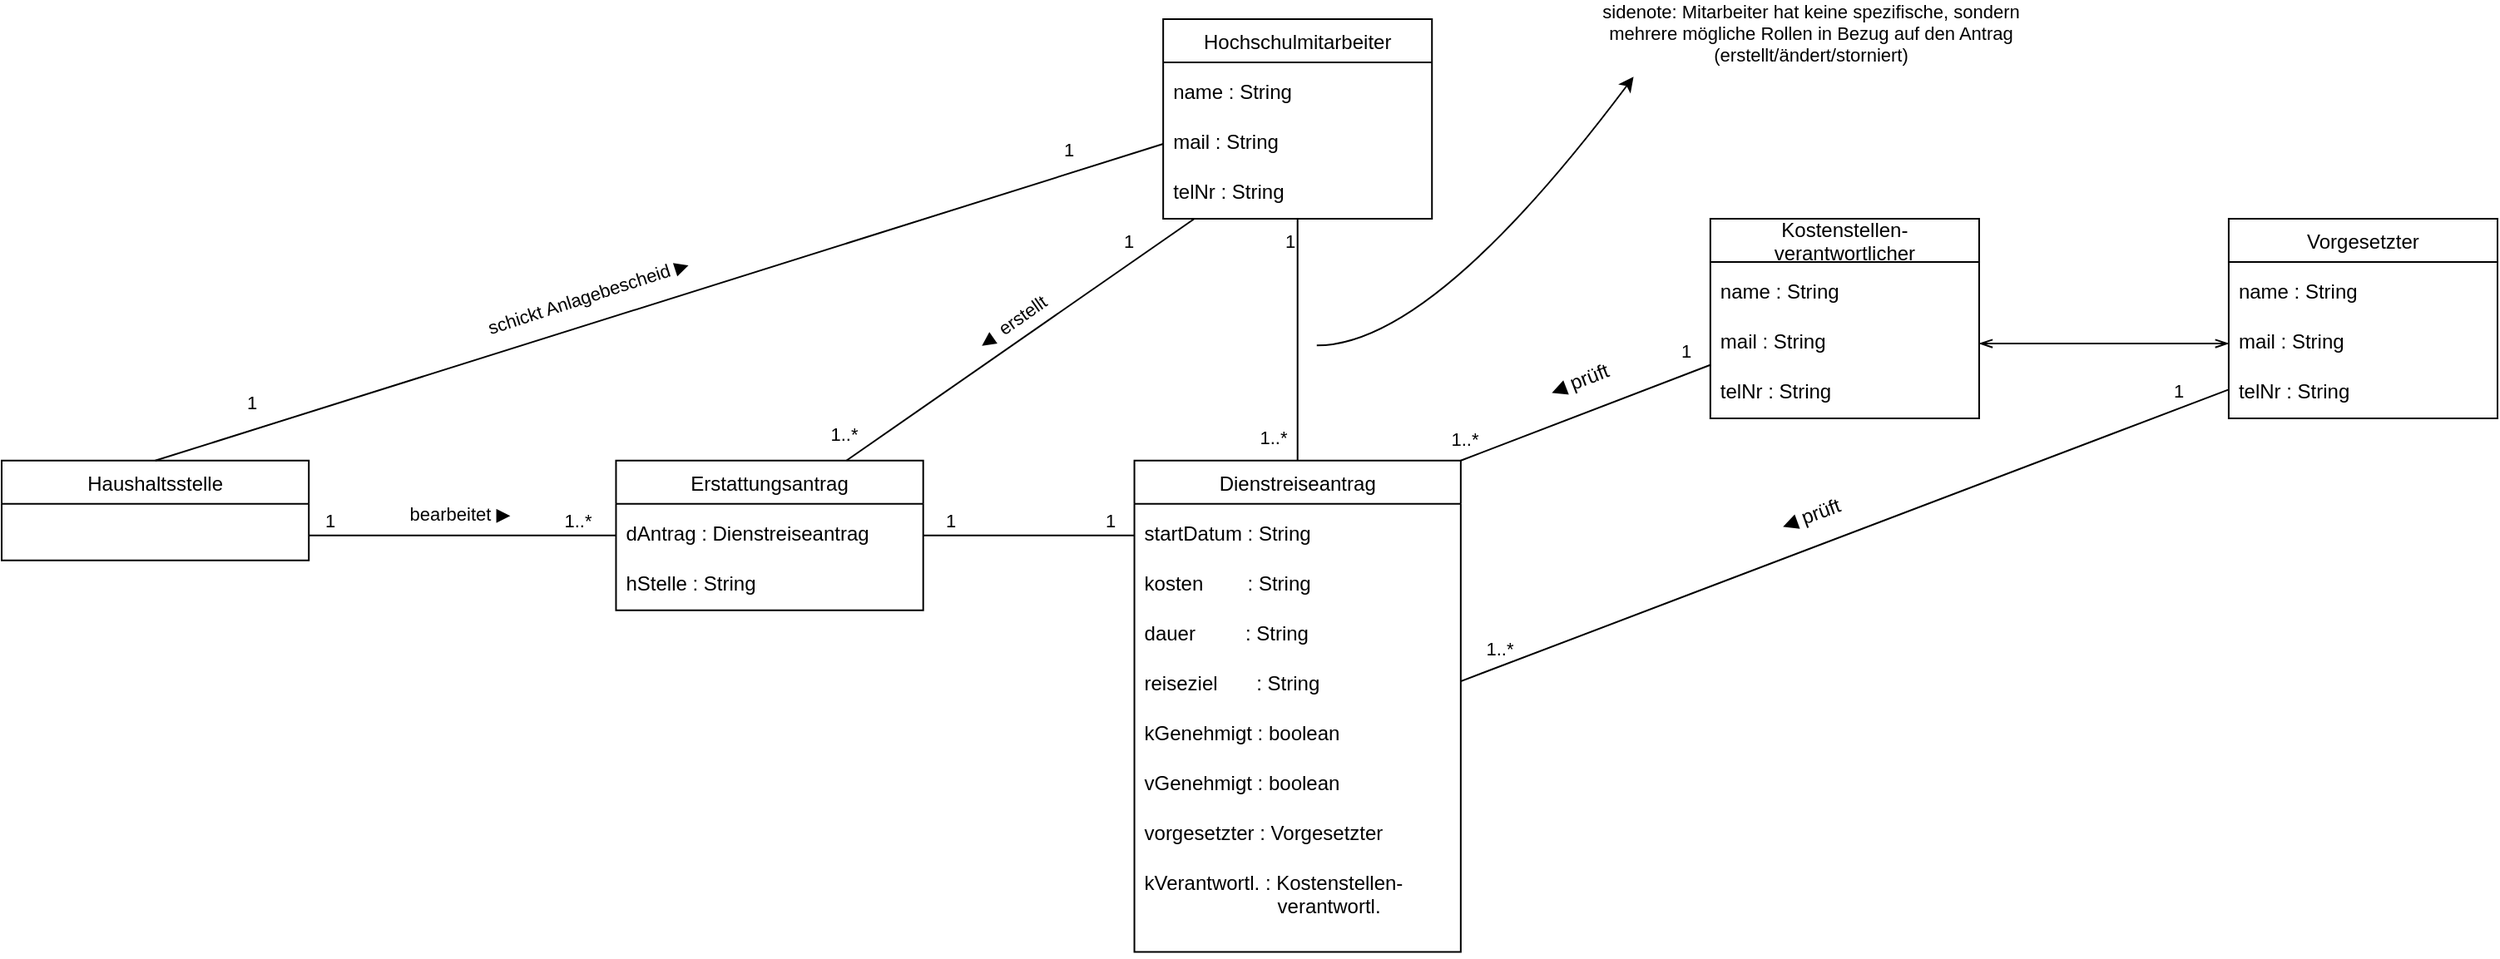 <mxfile version="20.7.4" type="device"><diagram id="HwiEDQGAKOgh0EpWq_3J" name="Page-1"><mxGraphModel dx="3950" dy="955" grid="1" gridSize="10" guides="1" tooltips="1" connect="1" arrows="1" fold="1" page="1" pageScale="2" pageWidth="1100" pageHeight="850" math="0" shadow="0"><root><mxCell id="0"/><mxCell id="1" parent="0"/><mxCell id="CAPo4g4hAoXLJS9pls1l-80" value="" style="group;aspect=fixed;" vertex="1" connectable="0" parent="1"><mxGeometry x="-1830" y="560" width="1500" height="572.22" as="geometry"/></mxCell><mxCell id="2" value="Hochschulmitarbeiter" style="swimlane;fontStyle=0;childLayout=stackLayout;horizontal=1;startSize=26;fillColor=none;horizontalStack=0;resizeParent=1;resizeParentMax=0;resizeLast=0;collapsible=1;marginBottom=0;container=0;" parent="CAPo4g4hAoXLJS9pls1l-80" vertex="1"><mxGeometry x="698.077" y="11.537" width="161.538" height="119.982" as="geometry"/></mxCell><mxCell id="6" value="Dienstreiseantrag" style="swimlane;fontStyle=0;childLayout=stackLayout;horizontal=1;startSize=26;fillColor=none;horizontalStack=0;resizeParent=1;resizeParentMax=0;resizeLast=0;collapsible=1;marginBottom=0;container=0;" parent="CAPo4g4hAoXLJS9pls1l-80" vertex="1"><mxGeometry x="680.769" y="276.881" width="196.154" height="295.339" as="geometry"/></mxCell><mxCell id="40" style="edgeStyle=none;html=0;labelBorderColor=default;startArrow=none;startFill=0;endArrow=none;endFill=0;entryX=0.5;entryY=0;entryDx=0;entryDy=0;" parent="CAPo4g4hAoXLJS9pls1l-80" source="2" target="6" edge="1"><mxGeometry relative="1" as="geometry"><mxPoint x="778.846" y="161.514" as="sourcePoint"/><mxPoint x="778.846" y="230.734" as="targetPoint"/></mxGeometry></mxCell><mxCell id="42" value="&lt;font style=&quot;font-size: 11px&quot;&gt;1&lt;/font&gt;" style="edgeLabel;html=1;align=center;verticalAlign=middle;resizable=0;points=[];fontSize=14;container=0;" parent="40" vertex="1" connectable="0"><mxGeometry x="-0.409" relative="1" as="geometry"><mxPoint x="-5" y="-31" as="offset"/></mxGeometry></mxCell><mxCell id="43" value="1..*" style="edgeLabel;html=1;align=center;verticalAlign=middle;resizable=0;points=[];fontSize=11;container=0;" parent="40" vertex="1" connectable="0"><mxGeometry x="0.617" y="1" relative="1" as="geometry"><mxPoint x="-16" y="14" as="offset"/></mxGeometry></mxCell><mxCell id="15" value="Erstattungsantrag" style="swimlane;fontStyle=0;childLayout=stackLayout;horizontal=1;startSize=26;fillColor=none;horizontalStack=0;resizeParent=1;resizeParentMax=0;resizeLast=0;collapsible=1;marginBottom=0;container=0;" parent="CAPo4g4hAoXLJS9pls1l-80" vertex="1"><mxGeometry x="369.231" y="276.881" width="184.615" height="89.986" as="geometry"/></mxCell><mxCell id="19" value="Kostenstellen-&#10;verantwortlicher" style="swimlane;fontStyle=0;childLayout=stackLayout;horizontal=1;startSize=26;fillColor=none;horizontalStack=0;resizeParent=1;resizeParentMax=0;resizeLast=0;collapsible=1;marginBottom=0;container=0;" parent="CAPo4g4hAoXLJS9pls1l-80" vertex="1"><mxGeometry x="1026.923" y="131.518" width="161.538" height="119.982" as="geometry"/></mxCell><mxCell id="23" value="Vorgesetzter" style="swimlane;fontStyle=0;childLayout=stackLayout;horizontal=1;startSize=26;fillColor=none;horizontalStack=0;resizeParent=1;resizeParentMax=0;resizeLast=0;collapsible=1;marginBottom=0;container=0;" parent="CAPo4g4hAoXLJS9pls1l-80" vertex="1"><mxGeometry x="1338.462" y="131.518" width="161.538" height="119.982" as="geometry"/></mxCell><object label="" id="29"><mxCell style="edgeStyle=none;html=1;entryX=1;entryY=0.5;entryDx=0;entryDy=0;startArrow=none;startFill=0;endArrow=none;endFill=0;exitX=0;exitY=0.5;exitDx=0;exitDy=0;textDirection=ltr;verticalAlign=middle;horizontal=1;" parent="CAPo4g4hAoXLJS9pls1l-80" edge="1"><mxGeometry relative="1" as="geometry"><mxPoint x="1338.462" y="234.195" as="sourcePoint"/><mxPoint x="876.923" y="409.553" as="targetPoint"/></mxGeometry></mxCell></object><mxCell id="57" value="1..*" style="edgeLabel;html=1;align=center;verticalAlign=middle;resizable=0;points=[];fontSize=11;container=0;" parent="29" vertex="1" connectable="0"><mxGeometry x="0.571" y="3" relative="1" as="geometry"><mxPoint x="-77" y="15" as="offset"/></mxGeometry></mxCell><mxCell id="58" value="1" style="edgeLabel;html=1;align=center;verticalAlign=middle;resizable=0;points=[];fontSize=11;container=0;" parent="29" vertex="1" connectable="0"><mxGeometry x="-0.658" y="2" relative="1" as="geometry"><mxPoint x="48" y="-31" as="offset"/></mxGeometry></mxCell><mxCell id="32" value="" style="edgeStyle=none;exitX=0;exitY=-0.071;exitDx=0;exitDy=0;entryX=1;entryY=0;entryDx=0;entryDy=0;startArrow=none;startFill=0;endArrow=none;endFill=0;verticalAlign=middle;textDirection=ltr;labelBorderColor=default;exitPerimeter=0;" parent="CAPo4g4hAoXLJS9pls1l-80" source="22" target="6" edge="1"><mxGeometry relative="1" as="geometry"/></mxCell><mxCell id="55" value="1" style="edgeLabel;html=1;align=center;verticalAlign=middle;resizable=0;points=[];fontSize=11;container=0;" parent="32" vertex="1" connectable="0"><mxGeometry x="-0.381" relative="1" as="geometry"><mxPoint x="31" y="-26" as="offset"/></mxGeometry></mxCell><mxCell id="56" value="1..*" style="edgeLabel;html=1;align=center;verticalAlign=middle;resizable=0;points=[];fontSize=11;container=0;" parent="32" vertex="1" connectable="0"><mxGeometry x="0.804" y="2" relative="1" as="geometry"><mxPoint x="-13" y="-9" as="offset"/></mxGeometry></mxCell><mxCell id="33" value="◀ prüft" style="text;html=1;align=center;verticalAlign=middle;resizable=0;points=[];autosize=1;strokeColor=none;fillColor=none;rotation=339;container=0;" parent="CAPo4g4hAoXLJS9pls1l-80" vertex="1"><mxGeometry x="923.077" y="219.197" width="50" height="20" as="geometry"/></mxCell><mxCell id="38" value="◀ prüft" style="text;html=1;align=center;verticalAlign=middle;resizable=0;points=[];autosize=1;strokeColor=none;fillColor=none;rotation=340;container=0;" parent="CAPo4g4hAoXLJS9pls1l-80" vertex="1"><mxGeometry x="1061.538" y="299.954" width="50" height="20" as="geometry"/></mxCell><mxCell id="44" value="Haushaltsstelle" style="swimlane;fontStyle=0;childLayout=stackLayout;horizontal=1;startSize=26;fillColor=none;horizontalStack=0;resizeParent=1;resizeParentMax=0;resizeLast=0;collapsible=1;marginBottom=0;container=0;" parent="CAPo4g4hAoXLJS9pls1l-80" vertex="1"><mxGeometry y="276.881" width="184.615" height="59.991" as="geometry"/></mxCell><mxCell id="68" style="edgeStyle=none;html=0;exitX=0;exitY=0.5;exitDx=0;exitDy=0;entryX=1;entryY=0.75;entryDx=0;entryDy=0;labelBorderColor=default;fontSize=11;startArrow=none;startFill=0;endArrow=none;endFill=0;" parent="CAPo4g4hAoXLJS9pls1l-80" source="16" target="44" edge="1"><mxGeometry relative="1" as="geometry"/></mxCell><mxCell id="69" value="bearbeitet ▶" style="edgeLabel;html=1;align=center;verticalAlign=middle;resizable=0;points=[];fontSize=11;container=0;" parent="68" vertex="1" connectable="0"><mxGeometry x="0.197" relative="1" as="geometry"><mxPoint x="16" y="-13" as="offset"/></mxGeometry></mxCell><mxCell id="70" value="1" style="edgeLabel;html=1;align=center;verticalAlign=middle;resizable=0;points=[];fontSize=11;container=0;" parent="68" vertex="1" connectable="0"><mxGeometry x="0.815" relative="1" as="geometry"><mxPoint x="-5" y="-9" as="offset"/></mxGeometry></mxCell><mxCell id="71" value="1..*" style="edgeLabel;html=1;align=center;verticalAlign=middle;resizable=0;points=[];fontSize=11;container=0;" parent="68" vertex="1" connectable="0"><mxGeometry x="-0.751" y="-1" relative="1" as="geometry"><mxPoint y="-8" as="offset"/></mxGeometry></mxCell><mxCell id="75" value="" style="endArrow=classic;html=1;labelBorderColor=default;fontSize=11;curved=1;" parent="CAPo4g4hAoXLJS9pls1l-80" edge="1"><mxGeometry width="50" height="50" relative="1" as="geometry"><mxPoint x="790.385" y="207.66" as="sourcePoint"/><mxPoint x="980.769" y="46.147" as="targetPoint"/><Array as="points"><mxPoint x="859.615" y="207.66"/></Array></mxGeometry></mxCell><mxCell id="76" value="sidenote: Mitarbeiter hat keine spezifische, sondern&lt;br&gt;mehrere mögliche Rollen in Bezug auf den Antrag&lt;br&gt;(erstellt/ändert/storniert)" style="text;html=1;align=center;verticalAlign=middle;resizable=0;points=[];autosize=1;strokeColor=none;fillColor=none;fontSize=11;container=0;" parent="CAPo4g4hAoXLJS9pls1l-80" vertex="1"><mxGeometry x="951.923" width="270" height="40" as="geometry"/></mxCell><mxCell id="3" value="name : String" style="text;strokeColor=none;fillColor=none;align=left;verticalAlign=top;spacingLeft=4;spacingRight=4;overflow=hidden;rotatable=0;points=[[0,0.5],[1,0.5]];portConstraint=eastwest;container=0;" parent="CAPo4g4hAoXLJS9pls1l-80" vertex="1"><mxGeometry x="698.077" y="41.532" width="161.538" height="29.995" as="geometry"/></mxCell><mxCell id="4" value="mail : String" style="text;strokeColor=none;fillColor=none;align=left;verticalAlign=top;spacingLeft=4;spacingRight=4;overflow=hidden;rotatable=0;points=[[0,0.5],[1,0.5]];portConstraint=eastwest;container=0;" parent="CAPo4g4hAoXLJS9pls1l-80" vertex="1"><mxGeometry x="698.077" y="71.527" width="161.538" height="29.995" as="geometry"/></mxCell><mxCell id="48" style="edgeStyle=none;html=0;exitX=0.5;exitY=0;exitDx=0;exitDy=0;entryX=0;entryY=0.5;entryDx=0;entryDy=0;labelBorderColor=default;fontSize=11;startArrow=none;startFill=0;endArrow=none;endFill=0;" parent="CAPo4g4hAoXLJS9pls1l-80" source="44" target="4" edge="1"><mxGeometry relative="1" as="geometry"/></mxCell><mxCell id="53" value="1" style="edgeLabel;html=1;align=center;verticalAlign=middle;resizable=0;points=[];fontSize=11;container=0;" parent="48" vertex="1" connectable="0"><mxGeometry x="0.192" y="1" relative="1" as="geometry"><mxPoint x="-303" y="79" as="offset"/></mxGeometry></mxCell><mxCell id="54" value="1" style="edgeLabel;html=1;align=center;verticalAlign=middle;resizable=0;points=[];fontSize=11;container=0;" parent="48" vertex="1" connectable="0"><mxGeometry x="0.352" y="3" relative="1" as="geometry"><mxPoint x="140" y="-56" as="offset"/></mxGeometry></mxCell><mxCell id="59" value="schickt Anlagebescheid ▶" style="edgeLabel;html=1;align=center;verticalAlign=middle;resizable=0;points=[];fontSize=11;rotation=342;container=0;" parent="48" vertex="1" connectable="0"><mxGeometry x="-0.252" relative="1" as="geometry"><mxPoint x="33" y="-28" as="offset"/></mxGeometry></mxCell><mxCell id="5" value="telNr : String" style="text;strokeColor=none;fillColor=none;align=left;verticalAlign=top;spacingLeft=4;spacingRight=4;overflow=hidden;rotatable=0;points=[[0,0.5],[1,0.5]];portConstraint=eastwest;container=0;" parent="CAPo4g4hAoXLJS9pls1l-80" vertex="1"><mxGeometry x="698.077" y="101.523" width="161.538" height="29.995" as="geometry"/></mxCell><mxCell id="49" style="edgeStyle=none;html=0;exitX=0.75;exitY=0;exitDx=0;exitDy=0;entryX=0.115;entryY=1.003;entryDx=0;entryDy=0;entryPerimeter=0;labelBorderColor=default;fontSize=11;startArrow=none;startFill=0;endArrow=none;endFill=0;" parent="CAPo4g4hAoXLJS9pls1l-80" source="15" target="5" edge="1"><mxGeometry relative="1" as="geometry"/></mxCell><mxCell id="50" value="1" style="edgeLabel;html=1;align=center;verticalAlign=middle;resizable=0;points=[];fontSize=11;container=0;" parent="49" vertex="1" connectable="0"><mxGeometry x="0.319" y="2" relative="1" as="geometry"><mxPoint x="32" y="-35" as="offset"/></mxGeometry></mxCell><mxCell id="51" value="1..*" style="edgeLabel;html=1;align=center;verticalAlign=middle;resizable=0;points=[];fontSize=11;container=0;" parent="49" vertex="1" connectable="0"><mxGeometry x="-0.408" y="-4" relative="1" as="geometry"><mxPoint x="-66" y="24" as="offset"/></mxGeometry></mxCell><mxCell id="52" value="◀&amp;nbsp; erstellt" style="edgeLabel;html=1;align=center;verticalAlign=middle;resizable=0;points=[];fontSize=11;rotation=325;container=0;" parent="49" vertex="1" connectable="0"><mxGeometry x="0.371" y="1" relative="1" as="geometry"><mxPoint x="-44" y="17" as="offset"/></mxGeometry></mxCell><mxCell id="7" value="startDatum : String" style="text;strokeColor=none;fillColor=none;align=left;verticalAlign=top;spacingLeft=4;spacingRight=4;overflow=hidden;rotatable=0;points=[[0,0.5],[1,0.5]];portConstraint=eastwest;container=0;" parent="CAPo4g4hAoXLJS9pls1l-80" vertex="1"><mxGeometry x="680.769" y="306.876" width="196.154" height="29.995" as="geometry"/></mxCell><mxCell id="8" value="kosten        : String" style="text;strokeColor=none;fillColor=none;align=left;verticalAlign=top;spacingLeft=4;spacingRight=4;overflow=hidden;rotatable=0;points=[[0,0.5],[1,0.5]];portConstraint=eastwest;container=0;" parent="CAPo4g4hAoXLJS9pls1l-80" vertex="1"><mxGeometry x="680.769" y="336.871" width="196.154" height="29.995" as="geometry"/></mxCell><mxCell id="64" value="dauer         : String         " style="text;strokeColor=none;fillColor=none;align=left;verticalAlign=top;spacingLeft=4;spacingRight=4;overflow=hidden;rotatable=0;points=[[0,0.5],[1,0.5]];portConstraint=eastwest;container=0;" parent="CAPo4g4hAoXLJS9pls1l-80" vertex="1"><mxGeometry x="680.769" y="366.867" width="196.154" height="29.995" as="geometry"/></mxCell><mxCell id="9" value="reiseziel       : String         " style="text;strokeColor=none;fillColor=none;align=left;verticalAlign=top;spacingLeft=4;spacingRight=4;overflow=hidden;rotatable=0;points=[[0,0.5],[1,0.5]];portConstraint=eastwest;container=0;" parent="CAPo4g4hAoXLJS9pls1l-80" vertex="1"><mxGeometry x="680.769" y="396.862" width="196.154" height="29.995" as="geometry"/></mxCell><mxCell id="10" value="kGenehmigt : boolean" style="text;strokeColor=none;fillColor=none;align=left;verticalAlign=top;spacingLeft=4;spacingRight=4;overflow=hidden;rotatable=0;points=[[0,0.5],[1,0.5]];portConstraint=eastwest;container=0;" parent="CAPo4g4hAoXLJS9pls1l-80" vertex="1"><mxGeometry x="680.769" y="426.858" width="196.154" height="29.995" as="geometry"/></mxCell><mxCell id="11" value="vGenehmigt : boolean" style="text;strokeColor=none;fillColor=none;align=left;verticalAlign=top;spacingLeft=4;spacingRight=4;overflow=hidden;rotatable=0;points=[[0,0.5],[1,0.5]];portConstraint=eastwest;container=0;" parent="CAPo4g4hAoXLJS9pls1l-80" vertex="1"><mxGeometry x="680.769" y="456.853" width="196.154" height="29.995" as="geometry"/></mxCell><mxCell id="12" value="vorgesetzter : Vorgesetzter" style="text;strokeColor=none;fillColor=none;align=left;verticalAlign=top;spacingLeft=4;spacingRight=4;overflow=hidden;rotatable=0;points=[[0,0.5],[1,0.5]];portConstraint=eastwest;container=0;" parent="CAPo4g4hAoXLJS9pls1l-80" vertex="1"><mxGeometry x="680.769" y="486.848" width="196.154" height="29.995" as="geometry"/></mxCell><mxCell id="13" value="kVerantwortl. : Kostenstellen-&#10;                        verantwortl." style="text;strokeColor=none;fillColor=none;align=left;verticalAlign=top;spacingLeft=4;spacingRight=4;overflow=hidden;rotatable=0;points=[[0,0.5],[1,0.5]];portConstraint=eastwest;container=0;" parent="CAPo4g4hAoXLJS9pls1l-80" vertex="1"><mxGeometry x="680.769" y="516.844" width="196.154" height="55.376" as="geometry"/></mxCell><mxCell id="16" value="dAntrag : Dienstreiseantrag" style="text;strokeColor=none;fillColor=none;align=left;verticalAlign=top;spacingLeft=4;spacingRight=4;overflow=hidden;rotatable=0;points=[[0,0.5],[1,0.5]];portConstraint=eastwest;container=0;" parent="CAPo4g4hAoXLJS9pls1l-80" vertex="1"><mxGeometry x="369.231" y="306.876" width="184.615" height="29.995" as="geometry"/></mxCell><mxCell id="65" style="edgeStyle=none;html=0;entryX=1;entryY=0.5;entryDx=0;entryDy=0;labelBorderColor=default;fontSize=11;startArrow=none;startFill=0;endArrow=none;endFill=0;exitX=0;exitY=0.5;exitDx=0;exitDy=0;" parent="CAPo4g4hAoXLJS9pls1l-80" source="7" target="16" edge="1"><mxGeometry relative="1" as="geometry"><mxPoint x="657.692" y="321.874" as="sourcePoint"/></mxGeometry></mxCell><mxCell id="66" value="1" style="edgeLabel;html=1;align=center;verticalAlign=middle;resizable=0;points=[];fontSize=11;container=0;" parent="65" vertex="1" connectable="0"><mxGeometry x="0.348" y="-4" relative="1" as="geometry"><mxPoint x="-26" y="-5" as="offset"/></mxGeometry></mxCell><mxCell id="67" value="1" style="edgeLabel;html=1;align=center;verticalAlign=middle;resizable=0;points=[];fontSize=11;container=0;" parent="65" vertex="1" connectable="0"><mxGeometry x="-0.475" y="2" relative="1" as="geometry"><mxPoint x="18" y="-11" as="offset"/></mxGeometry></mxCell><mxCell id="17" value="hStelle : String" style="text;strokeColor=none;fillColor=none;align=left;verticalAlign=top;spacingLeft=4;spacingRight=4;overflow=hidden;rotatable=0;points=[[0,0.5],[1,0.5]];portConstraint=eastwest;container=0;" parent="CAPo4g4hAoXLJS9pls1l-80" vertex="1"><mxGeometry x="369.231" y="336.871" width="184.615" height="29.995" as="geometry"/></mxCell><mxCell id="20" value="name : String&#10;" style="text;strokeColor=none;fillColor=none;align=left;verticalAlign=top;spacingLeft=4;spacingRight=4;overflow=hidden;rotatable=0;points=[[0,0.5],[1,0.5]];portConstraint=eastwest;container=0;" parent="CAPo4g4hAoXLJS9pls1l-80" vertex="1"><mxGeometry x="1026.923" y="161.514" width="161.538" height="29.995" as="geometry"/></mxCell><mxCell id="21" value="mail : String" style="text;strokeColor=none;fillColor=none;align=left;verticalAlign=top;spacingLeft=4;spacingRight=4;overflow=hidden;rotatable=0;points=[[0,0.5],[1,0.5]];portConstraint=eastwest;container=0;" parent="CAPo4g4hAoXLJS9pls1l-80" vertex="1"><mxGeometry x="1026.923" y="191.509" width="161.538" height="29.995" as="geometry"/></mxCell><mxCell id="22" value="telNr : String" style="text;strokeColor=none;fillColor=none;align=left;verticalAlign=top;spacingLeft=4;spacingRight=4;overflow=hidden;rotatable=0;points=[[0,0.5],[1,0.5]];portConstraint=eastwest;container=0;" parent="CAPo4g4hAoXLJS9pls1l-80" vertex="1"><mxGeometry x="1026.923" y="221.505" width="161.538" height="29.995" as="geometry"/></mxCell><mxCell id="24" value="name : String&#10;" style="text;strokeColor=none;fillColor=none;align=left;verticalAlign=top;spacingLeft=4;spacingRight=4;overflow=hidden;rotatable=0;points=[[0,0.5],[1,0.5]];portConstraint=eastwest;container=0;" parent="CAPo4g4hAoXLJS9pls1l-80" vertex="1"><mxGeometry x="1338.462" y="161.514" width="161.538" height="29.995" as="geometry"/></mxCell><mxCell id="25" value="mail : String" style="text;strokeColor=none;fillColor=none;align=left;verticalAlign=top;spacingLeft=4;spacingRight=4;overflow=hidden;rotatable=0;points=[[0,0.5],[1,0.5]];portConstraint=eastwest;container=0;" parent="CAPo4g4hAoXLJS9pls1l-80" vertex="1"><mxGeometry x="1338.462" y="191.509" width="161.538" height="29.995" as="geometry"/></mxCell><mxCell id="28" style="html=1;entryX=1;entryY=0.5;entryDx=0;entryDy=0;endArrow=openThin;endFill=0;exitX=0;exitY=0.5;exitDx=0;exitDy=0;startArrow=openThin;startFill=0;" parent="CAPo4g4hAoXLJS9pls1l-80" source="25" target="21" edge="1"><mxGeometry relative="1" as="geometry"><mxPoint x="1315.385" y="206.507" as="sourcePoint"/></mxGeometry></mxCell><mxCell id="26" value="telNr : String" style="text;strokeColor=none;fillColor=none;align=left;verticalAlign=top;spacingLeft=4;spacingRight=4;overflow=hidden;rotatable=0;points=[[0,0.5],[1,0.5]];portConstraint=eastwest;container=0;" parent="CAPo4g4hAoXLJS9pls1l-80" vertex="1"><mxGeometry x="1338.462" y="221.505" width="161.538" height="29.995" as="geometry"/></mxCell></root></mxGraphModel></diagram></mxfile>